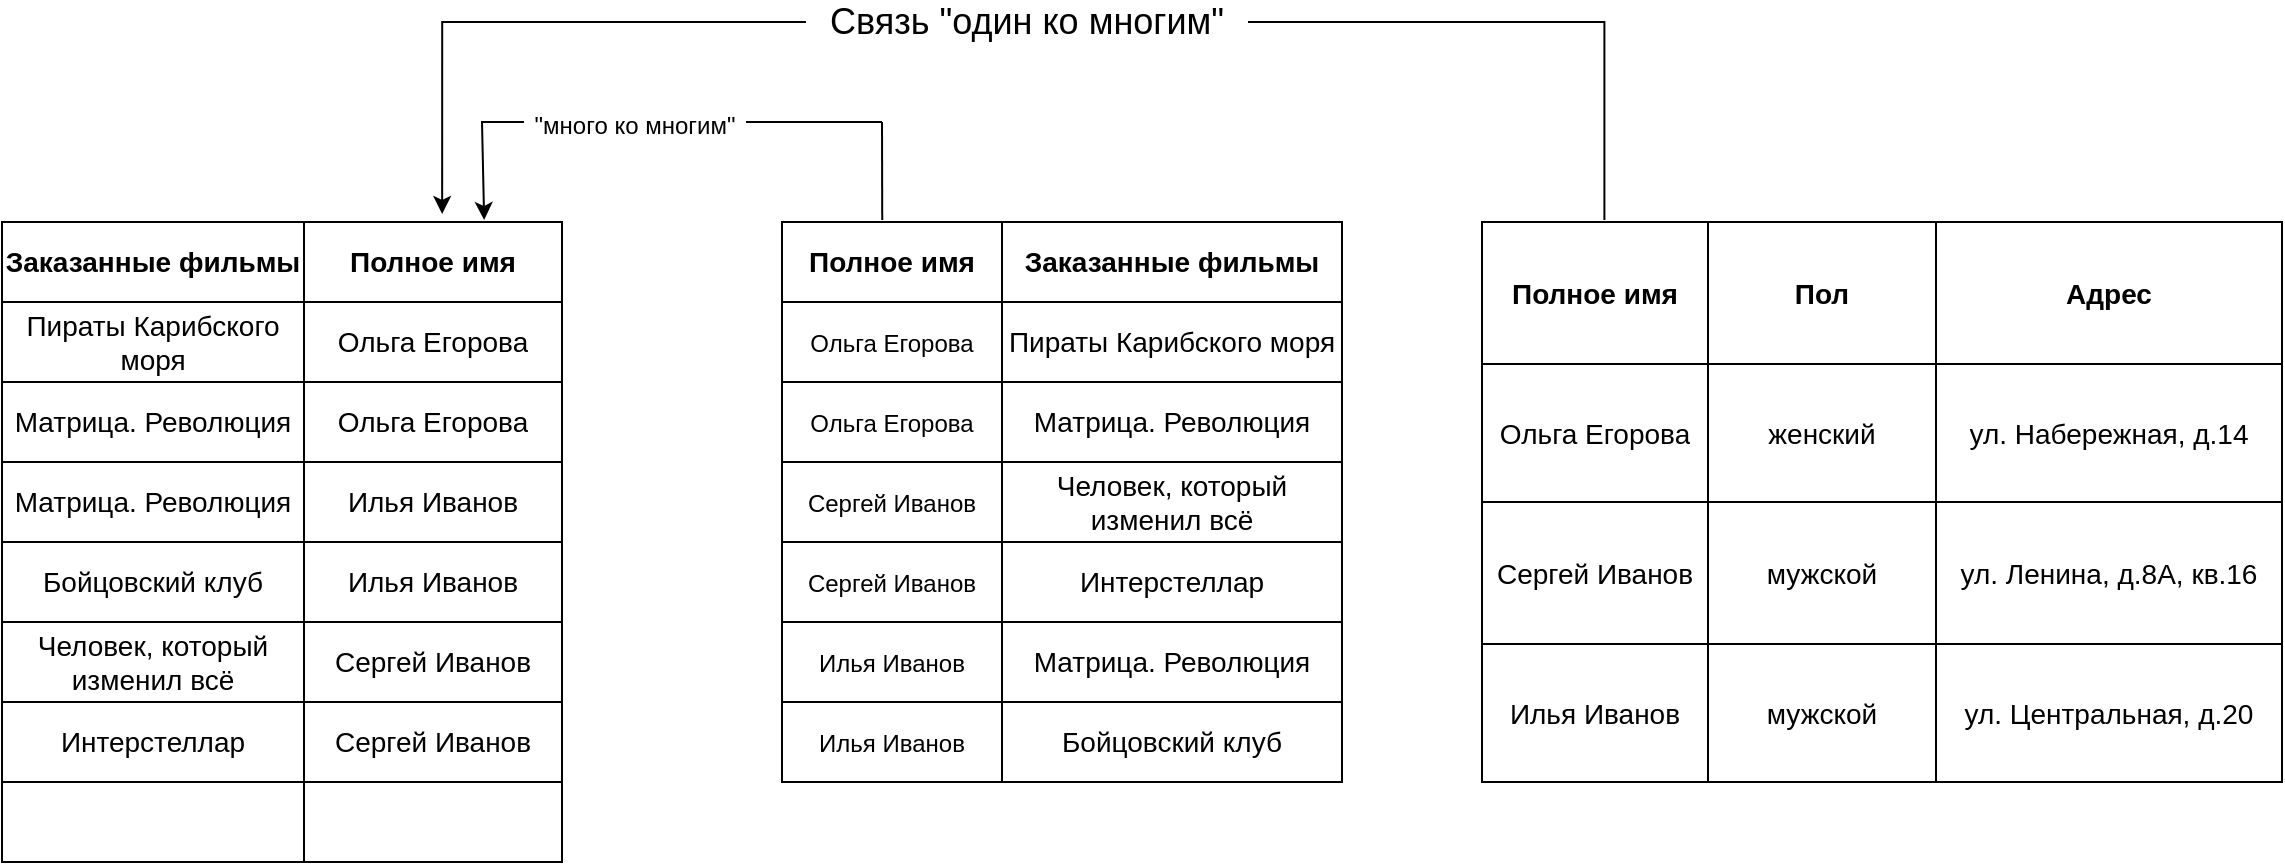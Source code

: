 <mxfile version="18.2.1" type="github"><diagram id="piv25WF2nMhPAH5-ua4u" name="Page-1"><mxGraphModel dx="2147" dy="511" grid="1" gridSize="10" guides="1" tooltips="1" connect="1" arrows="1" fold="1" page="1" pageScale="1" pageWidth="827" pageHeight="1169" math="0" shadow="0"><root><mxCell id="0"/><mxCell id="1" parent="0"/><mxCell id="mzpN4X82DB9IZHi2nKcv-79" value="" style="shape=table;startSize=0;container=1;collapsible=0;childLayout=tableLayout;fontSize=14;" vertex="1" parent="1"><mxGeometry x="-210" y="265" width="280" height="280" as="geometry"/></mxCell><mxCell id="mzpN4X82DB9IZHi2nKcv-80" value="" style="shape=tableRow;horizontal=0;startSize=0;swimlaneHead=0;swimlaneBody=0;top=0;left=0;bottom=0;right=0;collapsible=0;dropTarget=0;fillColor=none;points=[[0,0.5],[1,0.5]];portConstraint=eastwest;fontSize=14;" vertex="1" parent="mzpN4X82DB9IZHi2nKcv-79"><mxGeometry width="280" height="40" as="geometry"/></mxCell><mxCell id="mzpN4X82DB9IZHi2nKcv-81" value="&lt;span style=&quot;&quot;&gt;&lt;b&gt;Полное имя&lt;/b&gt;&lt;/span&gt;" style="shape=partialRectangle;html=1;whiteSpace=wrap;connectable=0;overflow=hidden;fillColor=none;top=0;left=0;bottom=0;right=0;pointerEvents=1;fontSize=14;" vertex="1" parent="mzpN4X82DB9IZHi2nKcv-80"><mxGeometry width="110" height="40" as="geometry"><mxRectangle width="110" height="40" as="alternateBounds"/></mxGeometry></mxCell><mxCell id="mzpN4X82DB9IZHi2nKcv-82" value="&lt;font style=&quot;font-size: 14px;&quot;&gt;&lt;b&gt;Заказанные фильмы&lt;/b&gt;&lt;/font&gt;" style="shape=partialRectangle;html=1;whiteSpace=wrap;connectable=0;overflow=hidden;fillColor=none;top=0;left=0;bottom=0;right=0;pointerEvents=1;fontSize=14;" vertex="1" parent="mzpN4X82DB9IZHi2nKcv-80"><mxGeometry x="110" width="170" height="40" as="geometry"><mxRectangle width="170" height="40" as="alternateBounds"/></mxGeometry></mxCell><mxCell id="mzpN4X82DB9IZHi2nKcv-83" value="" style="shape=tableRow;horizontal=0;startSize=0;swimlaneHead=0;swimlaneBody=0;top=0;left=0;bottom=0;right=0;collapsible=0;dropTarget=0;fillColor=none;points=[[0,0.5],[1,0.5]];portConstraint=eastwest;fontSize=14;" vertex="1" parent="mzpN4X82DB9IZHi2nKcv-79"><mxGeometry y="40" width="280" height="40" as="geometry"/></mxCell><mxCell id="mzpN4X82DB9IZHi2nKcv-84" value="&lt;span style=&quot;font-size: 12px;&quot;&gt;Ольга Егорова&lt;/span&gt;" style="shape=partialRectangle;html=1;whiteSpace=wrap;connectable=0;overflow=hidden;fillColor=none;top=0;left=0;bottom=0;right=0;pointerEvents=1;fontSize=14;" vertex="1" parent="mzpN4X82DB9IZHi2nKcv-83"><mxGeometry width="110" height="40" as="geometry"><mxRectangle width="110" height="40" as="alternateBounds"/></mxGeometry></mxCell><mxCell id="mzpN4X82DB9IZHi2nKcv-85" value="Пираты Карибского моря" style="shape=partialRectangle;html=1;whiteSpace=wrap;connectable=0;overflow=hidden;fillColor=none;top=0;left=0;bottom=0;right=0;pointerEvents=1;fontSize=14;" vertex="1" parent="mzpN4X82DB9IZHi2nKcv-83"><mxGeometry x="110" width="170" height="40" as="geometry"><mxRectangle width="170" height="40" as="alternateBounds"/></mxGeometry></mxCell><mxCell id="mzpN4X82DB9IZHi2nKcv-86" value="" style="shape=tableRow;horizontal=0;startSize=0;swimlaneHead=0;swimlaneBody=0;top=0;left=0;bottom=0;right=0;collapsible=0;dropTarget=0;fillColor=none;points=[[0,0.5],[1,0.5]];portConstraint=eastwest;fontSize=14;" vertex="1" parent="mzpN4X82DB9IZHi2nKcv-79"><mxGeometry y="80" width="280" height="40" as="geometry"/></mxCell><mxCell id="mzpN4X82DB9IZHi2nKcv-87" value="&lt;span style=&quot;font-size: 12px;&quot;&gt;Ольга Егорова&lt;/span&gt;" style="shape=partialRectangle;html=1;whiteSpace=wrap;connectable=0;overflow=hidden;fillColor=none;top=0;left=0;bottom=0;right=0;pointerEvents=1;fontSize=14;" vertex="1" parent="mzpN4X82DB9IZHi2nKcv-86"><mxGeometry width="110" height="40" as="geometry"><mxRectangle width="110" height="40" as="alternateBounds"/></mxGeometry></mxCell><mxCell id="mzpN4X82DB9IZHi2nKcv-88" value="Матрица. Революция" style="shape=partialRectangle;html=1;whiteSpace=wrap;connectable=0;overflow=hidden;fillColor=none;top=0;left=0;bottom=0;right=0;pointerEvents=1;fontSize=14;" vertex="1" parent="mzpN4X82DB9IZHi2nKcv-86"><mxGeometry x="110" width="170" height="40" as="geometry"><mxRectangle width="170" height="40" as="alternateBounds"/></mxGeometry></mxCell><mxCell id="mzpN4X82DB9IZHi2nKcv-89" value="" style="shape=tableRow;horizontal=0;startSize=0;swimlaneHead=0;swimlaneBody=0;top=0;left=0;bottom=0;right=0;collapsible=0;dropTarget=0;fillColor=none;points=[[0,0.5],[1,0.5]];portConstraint=eastwest;fontSize=14;" vertex="1" parent="mzpN4X82DB9IZHi2nKcv-79"><mxGeometry y="120" width="280" height="40" as="geometry"/></mxCell><mxCell id="mzpN4X82DB9IZHi2nKcv-90" value="&lt;span style=&quot;font-size: 12px;&quot;&gt;Сергей Иванов&lt;/span&gt;" style="shape=partialRectangle;html=1;whiteSpace=wrap;connectable=0;overflow=hidden;fillColor=none;top=0;left=0;bottom=0;right=0;pointerEvents=1;fontSize=14;" vertex="1" parent="mzpN4X82DB9IZHi2nKcv-89"><mxGeometry width="110" height="40" as="geometry"><mxRectangle width="110" height="40" as="alternateBounds"/></mxGeometry></mxCell><mxCell id="mzpN4X82DB9IZHi2nKcv-91" value="Человек, который изменил всё" style="shape=partialRectangle;html=1;whiteSpace=wrap;connectable=0;overflow=hidden;fillColor=none;top=0;left=0;bottom=0;right=0;pointerEvents=1;fontSize=14;" vertex="1" parent="mzpN4X82DB9IZHi2nKcv-89"><mxGeometry x="110" width="170" height="40" as="geometry"><mxRectangle width="170" height="40" as="alternateBounds"/></mxGeometry></mxCell><mxCell id="mzpN4X82DB9IZHi2nKcv-92" value="" style="shape=tableRow;horizontal=0;startSize=0;swimlaneHead=0;swimlaneBody=0;top=0;left=0;bottom=0;right=0;collapsible=0;dropTarget=0;fillColor=none;points=[[0,0.5],[1,0.5]];portConstraint=eastwest;fontSize=14;" vertex="1" parent="mzpN4X82DB9IZHi2nKcv-79"><mxGeometry y="160" width="280" height="40" as="geometry"/></mxCell><mxCell id="mzpN4X82DB9IZHi2nKcv-93" value="&lt;span style=&quot;font-size: 12px;&quot;&gt;Сергей Иванов&lt;/span&gt;" style="shape=partialRectangle;html=1;whiteSpace=wrap;connectable=0;overflow=hidden;fillColor=none;top=0;left=0;bottom=0;right=0;pointerEvents=1;fontSize=14;" vertex="1" parent="mzpN4X82DB9IZHi2nKcv-92"><mxGeometry width="110" height="40" as="geometry"><mxRectangle width="110" height="40" as="alternateBounds"/></mxGeometry></mxCell><mxCell id="mzpN4X82DB9IZHi2nKcv-94" value="Интерстеллар" style="shape=partialRectangle;html=1;whiteSpace=wrap;connectable=0;overflow=hidden;fillColor=none;top=0;left=0;bottom=0;right=0;pointerEvents=1;fontSize=14;" vertex="1" parent="mzpN4X82DB9IZHi2nKcv-92"><mxGeometry x="110" width="170" height="40" as="geometry"><mxRectangle width="170" height="40" as="alternateBounds"/></mxGeometry></mxCell><mxCell id="mzpN4X82DB9IZHi2nKcv-95" value="" style="shape=tableRow;horizontal=0;startSize=0;swimlaneHead=0;swimlaneBody=0;top=0;left=0;bottom=0;right=0;collapsible=0;dropTarget=0;fillColor=none;points=[[0,0.5],[1,0.5]];portConstraint=eastwest;fontSize=14;" vertex="1" parent="mzpN4X82DB9IZHi2nKcv-79"><mxGeometry y="200" width="280" height="40" as="geometry"/></mxCell><mxCell id="mzpN4X82DB9IZHi2nKcv-96" value="&lt;span style=&quot;font-size: 12px;&quot;&gt;Илья Иванов&lt;/span&gt;" style="shape=partialRectangle;html=1;whiteSpace=wrap;connectable=0;overflow=hidden;fillColor=none;top=0;left=0;bottom=0;right=0;pointerEvents=1;fontSize=14;" vertex="1" parent="mzpN4X82DB9IZHi2nKcv-95"><mxGeometry width="110" height="40" as="geometry"><mxRectangle width="110" height="40" as="alternateBounds"/></mxGeometry></mxCell><mxCell id="mzpN4X82DB9IZHi2nKcv-97" value="Матрица. Революция" style="shape=partialRectangle;html=1;whiteSpace=wrap;connectable=0;overflow=hidden;fillColor=none;top=0;left=0;bottom=0;right=0;pointerEvents=1;fontSize=14;" vertex="1" parent="mzpN4X82DB9IZHi2nKcv-95"><mxGeometry x="110" width="170" height="40" as="geometry"><mxRectangle width="170" height="40" as="alternateBounds"/></mxGeometry></mxCell><mxCell id="mzpN4X82DB9IZHi2nKcv-98" value="" style="shape=tableRow;horizontal=0;startSize=0;swimlaneHead=0;swimlaneBody=0;top=0;left=0;bottom=0;right=0;collapsible=0;dropTarget=0;fillColor=none;points=[[0,0.5],[1,0.5]];portConstraint=eastwest;fontSize=14;" vertex="1" parent="mzpN4X82DB9IZHi2nKcv-79"><mxGeometry y="240" width="280" height="40" as="geometry"/></mxCell><mxCell id="mzpN4X82DB9IZHi2nKcv-99" value="&lt;span style=&quot;font-size: 12px;&quot;&gt;Илья Иванов&lt;/span&gt;" style="shape=partialRectangle;html=1;whiteSpace=wrap;connectable=0;overflow=hidden;fillColor=none;top=0;left=0;bottom=0;right=0;pointerEvents=1;fontSize=14;" vertex="1" parent="mzpN4X82DB9IZHi2nKcv-98"><mxGeometry width="110" height="40" as="geometry"><mxRectangle width="110" height="40" as="alternateBounds"/></mxGeometry></mxCell><mxCell id="mzpN4X82DB9IZHi2nKcv-100" value="Бойцовский клуб" style="shape=partialRectangle;html=1;whiteSpace=wrap;connectable=0;overflow=hidden;fillColor=none;top=0;left=0;bottom=0;right=0;pointerEvents=1;fontSize=14;" vertex="1" parent="mzpN4X82DB9IZHi2nKcv-98"><mxGeometry x="110" width="170" height="40" as="geometry"><mxRectangle width="170" height="40" as="alternateBounds"/></mxGeometry></mxCell><mxCell id="mzpN4X82DB9IZHi2nKcv-102" value="" style="shape=table;startSize=0;container=1;collapsible=0;childLayout=tableLayout;fontSize=14;" vertex="1" parent="1"><mxGeometry x="140" y="265" width="400" height="280" as="geometry"/></mxCell><mxCell id="mzpN4X82DB9IZHi2nKcv-103" value="" style="shape=tableRow;horizontal=0;startSize=0;swimlaneHead=0;swimlaneBody=0;top=0;left=0;bottom=0;right=0;collapsible=0;dropTarget=0;fillColor=none;points=[[0,0.5],[1,0.5]];portConstraint=eastwest;fontSize=14;" vertex="1" parent="mzpN4X82DB9IZHi2nKcv-102"><mxGeometry width="400" height="71" as="geometry"/></mxCell><mxCell id="mzpN4X82DB9IZHi2nKcv-104" value="&lt;b&gt;Полное имя&lt;/b&gt;" style="shape=partialRectangle;html=1;whiteSpace=wrap;connectable=0;overflow=hidden;fillColor=none;top=0;left=0;bottom=0;right=0;pointerEvents=1;fontSize=14;" vertex="1" parent="mzpN4X82DB9IZHi2nKcv-103"><mxGeometry width="113" height="71" as="geometry"><mxRectangle width="113" height="71" as="alternateBounds"/></mxGeometry></mxCell><mxCell id="mzpN4X82DB9IZHi2nKcv-105" value="&lt;b&gt;Пол&lt;/b&gt;" style="shape=partialRectangle;html=1;whiteSpace=wrap;connectable=0;overflow=hidden;fillColor=none;top=0;left=0;bottom=0;right=0;pointerEvents=1;fontSize=14;" vertex="1" parent="mzpN4X82DB9IZHi2nKcv-103"><mxGeometry x="113" width="114" height="71" as="geometry"><mxRectangle width="114" height="71" as="alternateBounds"/></mxGeometry></mxCell><mxCell id="mzpN4X82DB9IZHi2nKcv-106" value="&lt;b&gt;Адрес&lt;/b&gt;" style="shape=partialRectangle;html=1;whiteSpace=wrap;connectable=0;overflow=hidden;fillColor=none;top=0;left=0;bottom=0;right=0;pointerEvents=1;fontSize=14;" vertex="1" parent="mzpN4X82DB9IZHi2nKcv-103"><mxGeometry x="227" width="173" height="71" as="geometry"><mxRectangle width="173" height="71" as="alternateBounds"/></mxGeometry></mxCell><mxCell id="mzpN4X82DB9IZHi2nKcv-107" value="" style="shape=tableRow;horizontal=0;startSize=0;swimlaneHead=0;swimlaneBody=0;top=0;left=0;bottom=0;right=0;collapsible=0;dropTarget=0;fillColor=none;points=[[0,0.5],[1,0.5]];portConstraint=eastwest;fontSize=14;" vertex="1" parent="mzpN4X82DB9IZHi2nKcv-102"><mxGeometry y="71" width="400" height="69" as="geometry"/></mxCell><mxCell id="mzpN4X82DB9IZHi2nKcv-108" value="Ольга Егорова" style="shape=partialRectangle;html=1;whiteSpace=wrap;connectable=0;overflow=hidden;fillColor=none;top=0;left=0;bottom=0;right=0;pointerEvents=1;fontSize=14;" vertex="1" parent="mzpN4X82DB9IZHi2nKcv-107"><mxGeometry width="113" height="69" as="geometry"><mxRectangle width="113" height="69" as="alternateBounds"/></mxGeometry></mxCell><mxCell id="mzpN4X82DB9IZHi2nKcv-109" value="женский" style="shape=partialRectangle;html=1;whiteSpace=wrap;connectable=0;overflow=hidden;fillColor=none;top=0;left=0;bottom=0;right=0;pointerEvents=1;fontSize=14;" vertex="1" parent="mzpN4X82DB9IZHi2nKcv-107"><mxGeometry x="113" width="114" height="69" as="geometry"><mxRectangle width="114" height="69" as="alternateBounds"/></mxGeometry></mxCell><mxCell id="mzpN4X82DB9IZHi2nKcv-110" value="ул. Набережная, д.14" style="shape=partialRectangle;html=1;whiteSpace=wrap;connectable=0;overflow=hidden;fillColor=none;top=0;left=0;bottom=0;right=0;pointerEvents=1;fontSize=14;" vertex="1" parent="mzpN4X82DB9IZHi2nKcv-107"><mxGeometry x="227" width="173" height="69" as="geometry"><mxRectangle width="173" height="69" as="alternateBounds"/></mxGeometry></mxCell><mxCell id="mzpN4X82DB9IZHi2nKcv-111" value="" style="shape=tableRow;horizontal=0;startSize=0;swimlaneHead=0;swimlaneBody=0;top=0;left=0;bottom=0;right=0;collapsible=0;dropTarget=0;fillColor=none;points=[[0,0.5],[1,0.5]];portConstraint=eastwest;fontSize=14;" vertex="1" parent="mzpN4X82DB9IZHi2nKcv-102"><mxGeometry y="140" width="400" height="71" as="geometry"/></mxCell><mxCell id="mzpN4X82DB9IZHi2nKcv-112" value="Сергей Иванов" style="shape=partialRectangle;html=1;whiteSpace=wrap;connectable=0;overflow=hidden;fillColor=none;top=0;left=0;bottom=0;right=0;pointerEvents=1;fontSize=14;" vertex="1" parent="mzpN4X82DB9IZHi2nKcv-111"><mxGeometry width="113" height="71" as="geometry"><mxRectangle width="113" height="71" as="alternateBounds"/></mxGeometry></mxCell><mxCell id="mzpN4X82DB9IZHi2nKcv-113" value="мужской" style="shape=partialRectangle;html=1;whiteSpace=wrap;connectable=0;overflow=hidden;fillColor=none;top=0;left=0;bottom=0;right=0;pointerEvents=1;fontSize=14;" vertex="1" parent="mzpN4X82DB9IZHi2nKcv-111"><mxGeometry x="113" width="114" height="71" as="geometry"><mxRectangle width="114" height="71" as="alternateBounds"/></mxGeometry></mxCell><mxCell id="mzpN4X82DB9IZHi2nKcv-114" value="ул. Ленина, д.8А, кв.16" style="shape=partialRectangle;html=1;whiteSpace=wrap;connectable=0;overflow=hidden;fillColor=none;top=0;left=0;bottom=0;right=0;pointerEvents=1;fontSize=14;" vertex="1" parent="mzpN4X82DB9IZHi2nKcv-111"><mxGeometry x="227" width="173" height="71" as="geometry"><mxRectangle width="173" height="71" as="alternateBounds"/></mxGeometry></mxCell><mxCell id="mzpN4X82DB9IZHi2nKcv-115" value="" style="shape=tableRow;horizontal=0;startSize=0;swimlaneHead=0;swimlaneBody=0;top=0;left=0;bottom=0;right=0;collapsible=0;dropTarget=0;fillColor=none;points=[[0,0.5],[1,0.5]];portConstraint=eastwest;fontSize=14;" vertex="1" parent="mzpN4X82DB9IZHi2nKcv-102"><mxGeometry y="211" width="400" height="69" as="geometry"/></mxCell><mxCell id="mzpN4X82DB9IZHi2nKcv-116" value="Илья Иванов" style="shape=partialRectangle;html=1;whiteSpace=wrap;connectable=0;overflow=hidden;fillColor=none;top=0;left=0;bottom=0;right=0;pointerEvents=1;fontSize=14;" vertex="1" parent="mzpN4X82DB9IZHi2nKcv-115"><mxGeometry width="113" height="69" as="geometry"><mxRectangle width="113" height="69" as="alternateBounds"/></mxGeometry></mxCell><mxCell id="mzpN4X82DB9IZHi2nKcv-117" value="мужской" style="shape=partialRectangle;html=1;whiteSpace=wrap;connectable=0;overflow=hidden;fillColor=none;top=0;left=0;bottom=0;right=0;pointerEvents=1;fontSize=14;" vertex="1" parent="mzpN4X82DB9IZHi2nKcv-115"><mxGeometry x="113" width="114" height="69" as="geometry"><mxRectangle width="114" height="69" as="alternateBounds"/></mxGeometry></mxCell><mxCell id="mzpN4X82DB9IZHi2nKcv-118" value="ул. Центральная, д.20" style="shape=partialRectangle;html=1;whiteSpace=wrap;connectable=0;overflow=hidden;fillColor=none;top=0;left=0;bottom=0;right=0;pointerEvents=1;fontSize=14;" vertex="1" parent="mzpN4X82DB9IZHi2nKcv-115"><mxGeometry x="227" width="173" height="69" as="geometry"><mxRectangle width="173" height="69" as="alternateBounds"/></mxGeometry></mxCell><mxCell id="mzpN4X82DB9IZHi2nKcv-149" value="" style="shape=table;startSize=0;container=1;collapsible=0;childLayout=tableLayout;fontSize=14;" vertex="1" parent="1"><mxGeometry x="-600" y="265" width="280" height="320" as="geometry"/></mxCell><mxCell id="mzpN4X82DB9IZHi2nKcv-150" value="" style="shape=tableRow;horizontal=0;startSize=0;swimlaneHead=0;swimlaneBody=0;top=0;left=0;bottom=0;right=0;collapsible=0;dropTarget=0;fillColor=none;points=[[0,0.5],[1,0.5]];portConstraint=eastwest;fontSize=14;" vertex="1" parent="mzpN4X82DB9IZHi2nKcv-149"><mxGeometry width="280" height="40" as="geometry"/></mxCell><mxCell id="mzpN4X82DB9IZHi2nKcv-151" value="&lt;b&gt;Заказанные фильмы&lt;/b&gt;" style="shape=partialRectangle;html=1;whiteSpace=wrap;connectable=0;overflow=hidden;fillColor=none;top=0;left=0;bottom=0;right=0;pointerEvents=1;fontSize=14;" vertex="1" parent="mzpN4X82DB9IZHi2nKcv-150"><mxGeometry width="151" height="40" as="geometry"><mxRectangle width="151" height="40" as="alternateBounds"/></mxGeometry></mxCell><mxCell id="mzpN4X82DB9IZHi2nKcv-152" value="&lt;b style=&quot;&quot;&gt;Полное имя&lt;/b&gt;" style="shape=partialRectangle;html=1;whiteSpace=wrap;connectable=0;overflow=hidden;fillColor=none;top=0;left=0;bottom=0;right=0;pointerEvents=1;fontSize=14;" vertex="1" parent="mzpN4X82DB9IZHi2nKcv-150"><mxGeometry x="151" width="129" height="40" as="geometry"><mxRectangle width="129" height="40" as="alternateBounds"/></mxGeometry></mxCell><mxCell id="mzpN4X82DB9IZHi2nKcv-153" value="" style="shape=tableRow;horizontal=0;startSize=0;swimlaneHead=0;swimlaneBody=0;top=0;left=0;bottom=0;right=0;collapsible=0;dropTarget=0;fillColor=none;points=[[0,0.5],[1,0.5]];portConstraint=eastwest;fontSize=14;" vertex="1" parent="mzpN4X82DB9IZHi2nKcv-149"><mxGeometry y="40" width="280" height="40" as="geometry"/></mxCell><mxCell id="mzpN4X82DB9IZHi2nKcv-154" value="&lt;span style=&quot;&quot;&gt;Пираты Карибского моря&lt;/span&gt;" style="shape=partialRectangle;html=1;whiteSpace=wrap;connectable=0;overflow=hidden;fillColor=none;top=0;left=0;bottom=0;right=0;pointerEvents=1;fontSize=14;" vertex="1" parent="mzpN4X82DB9IZHi2nKcv-153"><mxGeometry width="151" height="40" as="geometry"><mxRectangle width="151" height="40" as="alternateBounds"/></mxGeometry></mxCell><mxCell id="mzpN4X82DB9IZHi2nKcv-155" value="Ольга Егорова" style="shape=partialRectangle;html=1;whiteSpace=wrap;connectable=0;overflow=hidden;fillColor=none;top=0;left=0;bottom=0;right=0;pointerEvents=1;fontSize=14;" vertex="1" parent="mzpN4X82DB9IZHi2nKcv-153"><mxGeometry x="151" width="129" height="40" as="geometry"><mxRectangle width="129" height="40" as="alternateBounds"/></mxGeometry></mxCell><mxCell id="mzpN4X82DB9IZHi2nKcv-156" value="" style="shape=tableRow;horizontal=0;startSize=0;swimlaneHead=0;swimlaneBody=0;top=0;left=0;bottom=0;right=0;collapsible=0;dropTarget=0;fillColor=none;points=[[0,0.5],[1,0.5]];portConstraint=eastwest;fontSize=14;" vertex="1" parent="mzpN4X82DB9IZHi2nKcv-149"><mxGeometry y="80" width="280" height="40" as="geometry"/></mxCell><mxCell id="mzpN4X82DB9IZHi2nKcv-157" value="&lt;span style=&quot;&quot;&gt;Матрица. Революция&lt;/span&gt;" style="shape=partialRectangle;html=1;whiteSpace=wrap;connectable=0;overflow=hidden;fillColor=none;top=0;left=0;bottom=0;right=0;pointerEvents=1;fontSize=14;" vertex="1" parent="mzpN4X82DB9IZHi2nKcv-156"><mxGeometry width="151" height="40" as="geometry"><mxRectangle width="151" height="40" as="alternateBounds"/></mxGeometry></mxCell><mxCell id="mzpN4X82DB9IZHi2nKcv-158" value="Ольга Егорова" style="shape=partialRectangle;html=1;whiteSpace=wrap;connectable=0;overflow=hidden;fillColor=none;top=0;left=0;bottom=0;right=0;pointerEvents=1;fontSize=14;" vertex="1" parent="mzpN4X82DB9IZHi2nKcv-156"><mxGeometry x="151" width="129" height="40" as="geometry"><mxRectangle width="129" height="40" as="alternateBounds"/></mxGeometry></mxCell><mxCell id="mzpN4X82DB9IZHi2nKcv-159" value="" style="shape=tableRow;horizontal=0;startSize=0;swimlaneHead=0;swimlaneBody=0;top=0;left=0;bottom=0;right=0;collapsible=0;dropTarget=0;fillColor=none;points=[[0,0.5],[1,0.5]];portConstraint=eastwest;fontSize=14;" vertex="1" parent="mzpN4X82DB9IZHi2nKcv-149"><mxGeometry y="120" width="280" height="40" as="geometry"/></mxCell><mxCell id="mzpN4X82DB9IZHi2nKcv-160" value="Матрица. Революция" style="shape=partialRectangle;html=1;whiteSpace=wrap;connectable=0;overflow=hidden;fillColor=none;top=0;left=0;bottom=0;right=0;pointerEvents=1;fontSize=14;" vertex="1" parent="mzpN4X82DB9IZHi2nKcv-159"><mxGeometry width="151" height="40" as="geometry"><mxRectangle width="151" height="40" as="alternateBounds"/></mxGeometry></mxCell><mxCell id="mzpN4X82DB9IZHi2nKcv-161" value="Илья Иванов" style="shape=partialRectangle;html=1;whiteSpace=wrap;connectable=0;overflow=hidden;fillColor=none;top=0;left=0;bottom=0;right=0;pointerEvents=1;fontSize=14;" vertex="1" parent="mzpN4X82DB9IZHi2nKcv-159"><mxGeometry x="151" width="129" height="40" as="geometry"><mxRectangle width="129" height="40" as="alternateBounds"/></mxGeometry></mxCell><mxCell id="mzpN4X82DB9IZHi2nKcv-162" value="" style="shape=tableRow;horizontal=0;startSize=0;swimlaneHead=0;swimlaneBody=0;top=0;left=0;bottom=0;right=0;collapsible=0;dropTarget=0;fillColor=none;points=[[0,0.5],[1,0.5]];portConstraint=eastwest;fontSize=14;" vertex="1" parent="mzpN4X82DB9IZHi2nKcv-149"><mxGeometry y="160" width="280" height="40" as="geometry"/></mxCell><mxCell id="mzpN4X82DB9IZHi2nKcv-163" value="&lt;span style=&quot;&quot;&gt;Бойцовский клуб&lt;/span&gt;" style="shape=partialRectangle;html=1;whiteSpace=wrap;connectable=0;overflow=hidden;fillColor=none;top=0;left=0;bottom=0;right=0;pointerEvents=1;fontSize=14;" vertex="1" parent="mzpN4X82DB9IZHi2nKcv-162"><mxGeometry width="151" height="40" as="geometry"><mxRectangle width="151" height="40" as="alternateBounds"/></mxGeometry></mxCell><mxCell id="mzpN4X82DB9IZHi2nKcv-164" value="Илья Иванов" style="shape=partialRectangle;html=1;whiteSpace=wrap;connectable=0;overflow=hidden;fillColor=none;top=0;left=0;bottom=0;right=0;pointerEvents=1;fontSize=14;" vertex="1" parent="mzpN4X82DB9IZHi2nKcv-162"><mxGeometry x="151" width="129" height="40" as="geometry"><mxRectangle width="129" height="40" as="alternateBounds"/></mxGeometry></mxCell><mxCell id="mzpN4X82DB9IZHi2nKcv-165" value="" style="shape=tableRow;horizontal=0;startSize=0;swimlaneHead=0;swimlaneBody=0;top=0;left=0;bottom=0;right=0;collapsible=0;dropTarget=0;fillColor=none;points=[[0,0.5],[1,0.5]];portConstraint=eastwest;fontSize=14;" vertex="1" parent="mzpN4X82DB9IZHi2nKcv-149"><mxGeometry y="200" width="280" height="40" as="geometry"/></mxCell><mxCell id="mzpN4X82DB9IZHi2nKcv-166" value="Человек, который изменил всё" style="shape=partialRectangle;html=1;whiteSpace=wrap;connectable=0;overflow=hidden;fillColor=none;top=0;left=0;bottom=0;right=0;pointerEvents=1;fontSize=14;" vertex="1" parent="mzpN4X82DB9IZHi2nKcv-165"><mxGeometry width="151" height="40" as="geometry"><mxRectangle width="151" height="40" as="alternateBounds"/></mxGeometry></mxCell><mxCell id="mzpN4X82DB9IZHi2nKcv-167" value="Сергей Иванов" style="shape=partialRectangle;html=1;whiteSpace=wrap;connectable=0;overflow=hidden;fillColor=none;top=0;left=0;bottom=0;right=0;pointerEvents=1;fontSize=14;" vertex="1" parent="mzpN4X82DB9IZHi2nKcv-165"><mxGeometry x="151" width="129" height="40" as="geometry"><mxRectangle width="129" height="40" as="alternateBounds"/></mxGeometry></mxCell><mxCell id="mzpN4X82DB9IZHi2nKcv-168" value="" style="shape=tableRow;horizontal=0;startSize=0;swimlaneHead=0;swimlaneBody=0;top=0;left=0;bottom=0;right=0;collapsible=0;dropTarget=0;fillColor=none;points=[[0,0.5],[1,0.5]];portConstraint=eastwest;fontSize=14;" vertex="1" parent="mzpN4X82DB9IZHi2nKcv-149"><mxGeometry y="240" width="280" height="40" as="geometry"/></mxCell><mxCell id="mzpN4X82DB9IZHi2nKcv-169" value="Интерстеллар" style="shape=partialRectangle;html=1;whiteSpace=wrap;connectable=0;overflow=hidden;fillColor=none;top=0;left=0;bottom=0;right=0;pointerEvents=1;fontSize=14;" vertex="1" parent="mzpN4X82DB9IZHi2nKcv-168"><mxGeometry width="151" height="40" as="geometry"><mxRectangle width="151" height="40" as="alternateBounds"/></mxGeometry></mxCell><mxCell id="mzpN4X82DB9IZHi2nKcv-170" value="Сергей Иванов" style="shape=partialRectangle;html=1;whiteSpace=wrap;connectable=0;overflow=hidden;fillColor=none;top=0;left=0;bottom=0;right=0;pointerEvents=1;fontSize=14;" vertex="1" parent="mzpN4X82DB9IZHi2nKcv-168"><mxGeometry x="151" width="129" height="40" as="geometry"><mxRectangle width="129" height="40" as="alternateBounds"/></mxGeometry></mxCell><mxCell id="mzpN4X82DB9IZHi2nKcv-171" value="" style="shape=tableRow;horizontal=0;startSize=0;swimlaneHead=0;swimlaneBody=0;top=0;left=0;bottom=0;right=0;collapsible=0;dropTarget=0;fillColor=none;points=[[0,0.5],[1,0.5]];portConstraint=eastwest;fontSize=14;" vertex="1" parent="mzpN4X82DB9IZHi2nKcv-149"><mxGeometry y="280" width="280" height="40" as="geometry"/></mxCell><mxCell id="mzpN4X82DB9IZHi2nKcv-172" value="" style="shape=partialRectangle;html=1;whiteSpace=wrap;connectable=0;overflow=hidden;fillColor=none;top=0;left=0;bottom=0;right=0;pointerEvents=1;fontSize=14;" vertex="1" parent="mzpN4X82DB9IZHi2nKcv-171"><mxGeometry width="151" height="40" as="geometry"><mxRectangle width="151" height="40" as="alternateBounds"/></mxGeometry></mxCell><mxCell id="mzpN4X82DB9IZHi2nKcv-173" value="" style="shape=partialRectangle;html=1;whiteSpace=wrap;connectable=0;overflow=hidden;fillColor=none;top=0;left=0;bottom=0;right=0;pointerEvents=1;fontSize=14;" vertex="1" parent="mzpN4X82DB9IZHi2nKcv-171"><mxGeometry x="151" width="129" height="40" as="geometry"><mxRectangle width="129" height="40" as="alternateBounds"/></mxGeometry></mxCell><mxCell id="mzpN4X82DB9IZHi2nKcv-213" value="" style="endArrow=classic;html=1;rounded=0;fontSize=14;exitX=0.153;exitY=-0.014;exitDx=0;exitDy=0;exitPerimeter=0;edgeStyle=orthogonalEdgeStyle;entryX=0.786;entryY=-0.1;entryDx=0;entryDy=0;entryPerimeter=0;" edge="1" parent="1" source="mzpN4X82DB9IZHi2nKcv-103" target="mzpN4X82DB9IZHi2nKcv-150"><mxGeometry relative="1" as="geometry"><mxPoint x="-210" y="305" as="sourcePoint"/><mxPoint x="-380" y="235" as="targetPoint"/><Array as="points"><mxPoint x="201" y="165"/><mxPoint x="-380" y="165"/></Array></mxGeometry></mxCell><mxCell id="mzpN4X82DB9IZHi2nKcv-214" value="&amp;nbsp; &amp;nbsp;&lt;font style=&quot;font-size: 18px;&quot;&gt;Связь &quot;один ко многим&quot;&lt;/font&gt;&amp;nbsp; &amp;nbsp;" style="edgeLabel;resizable=0;html=1;align=center;verticalAlign=middle;fontSize=14;" connectable="0" vertex="1" parent="mzpN4X82DB9IZHi2nKcv-213"><mxGeometry relative="1" as="geometry"/></mxCell><mxCell id="mzpN4X82DB9IZHi2nKcv-219" value="" style="endArrow=classic;html=1;rounded=0;fontSize=18;entryX=0.861;entryY=-0.025;entryDx=0;entryDy=0;entryPerimeter=0;" edge="1" parent="1" target="mzpN4X82DB9IZHi2nKcv-150"><mxGeometry relative="1" as="geometry"><mxPoint x="-160" y="215" as="sourcePoint"/><mxPoint x="-280" y="305" as="targetPoint"/><Array as="points"><mxPoint x="-360" y="215"/></Array></mxGeometry></mxCell><mxCell id="mzpN4X82DB9IZHi2nKcv-220" value="&amp;nbsp;&lt;font style=&quot;font-size: 12px;&quot;&gt;&quot;много ко многим&quot;&lt;/font&gt;&amp;nbsp;" style="edgeLabel;resizable=0;html=1;align=center;verticalAlign=middle;fontSize=18;" connectable="0" vertex="1" parent="mzpN4X82DB9IZHi2nKcv-219"><mxGeometry relative="1" as="geometry"/></mxCell><mxCell id="mzpN4X82DB9IZHi2nKcv-221" value="" style="endArrow=none;html=1;rounded=0;fontSize=18;entryX=0.179;entryY=-0.025;entryDx=0;entryDy=0;entryPerimeter=0;" edge="1" parent="1" target="mzpN4X82DB9IZHi2nKcv-80"><mxGeometry width="50" height="50" relative="1" as="geometry"><mxPoint x="-160" y="215" as="sourcePoint"/><mxPoint x="-70" y="375" as="targetPoint"/></mxGeometry></mxCell></root></mxGraphModel></diagram></mxfile>